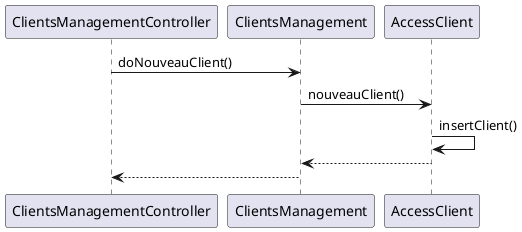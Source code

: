 @startuml
ClientsManagementController -> ClientsManagement : doNouveauClient()
    ClientsManagement -> AccessClient : nouveauClient()
        AccessClient -> AccessClient : insertClient()
    AccessClient --> ClientsManagement
ClientsManagement --> ClientsManagementController
@enduml